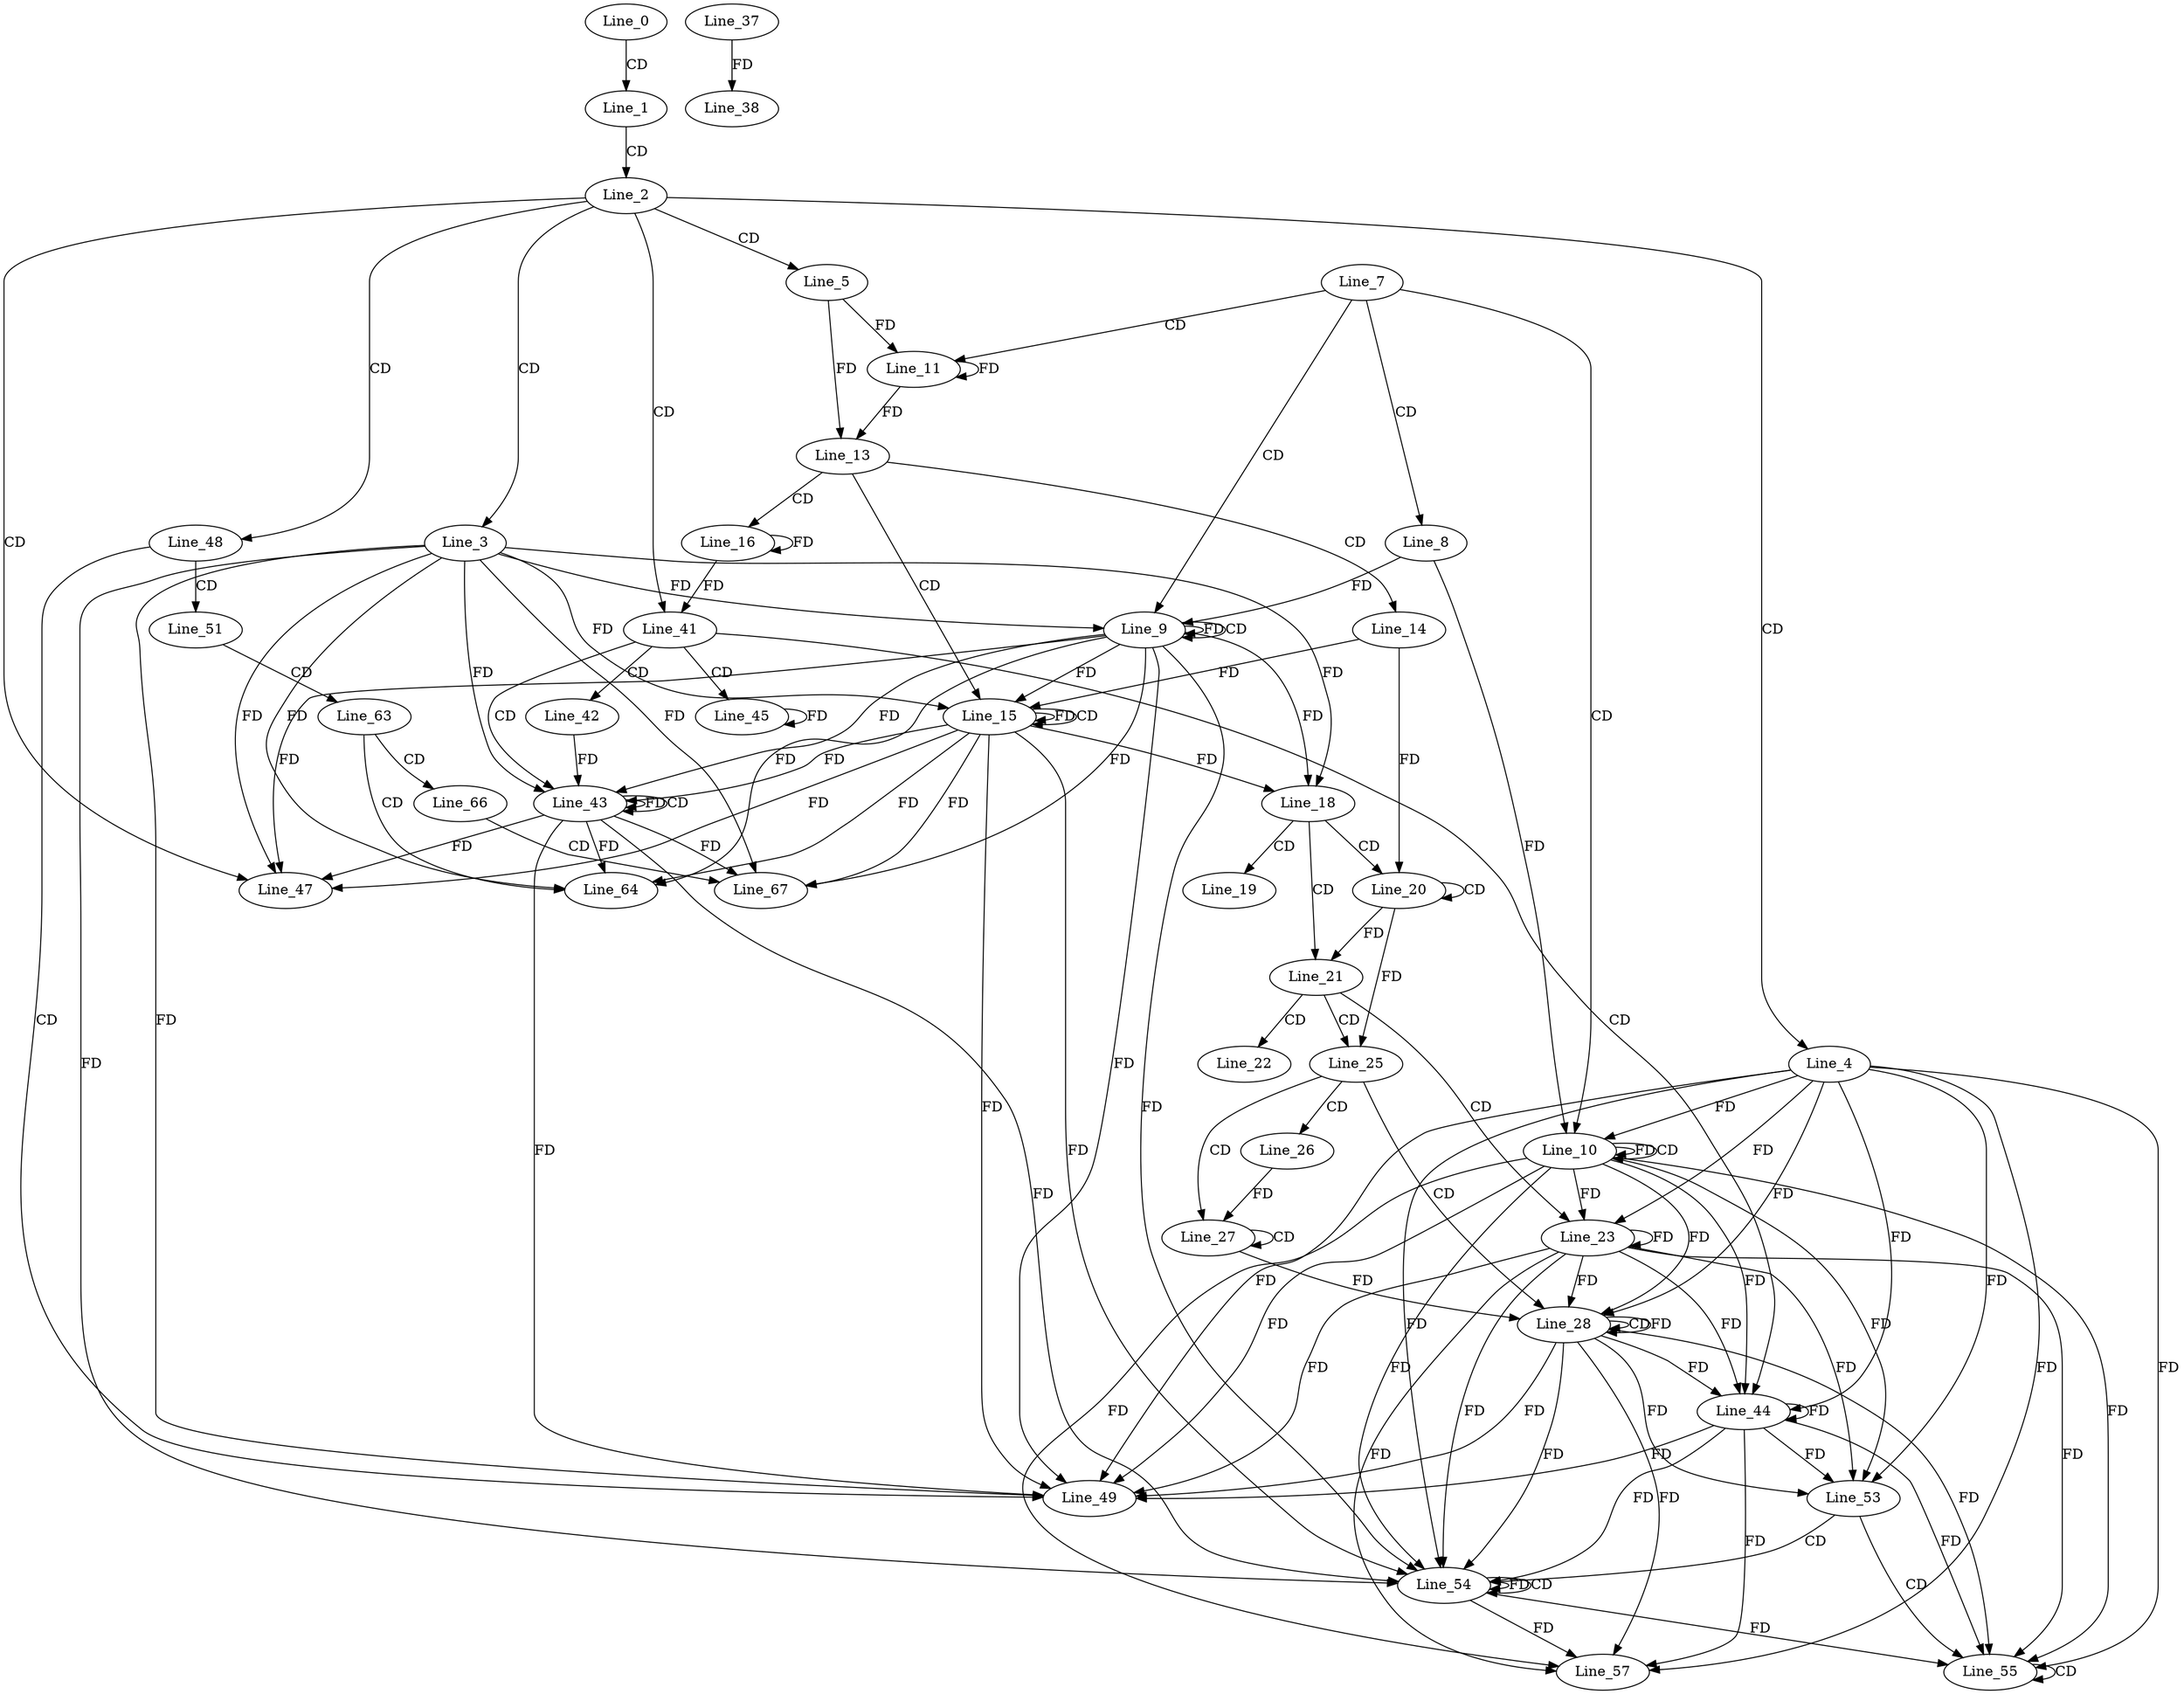 digraph G {
  Line_0;
  Line_1;
  Line_2;
  Line_3;
  Line_4;
  Line_5;
  Line_7;
  Line_8;
  Line_9;
  Line_9;
  Line_10;
  Line_10;
  Line_11;
  Line_13;
  Line_13;
  Line_14;
  Line_15;
  Line_15;
  Line_16;
  Line_18;
  Line_19;
  Line_20;
  Line_20;
  Line_21;
  Line_22;
  Line_23;
  Line_25;
  Line_26;
  Line_27;
  Line_27;
  Line_28;
  Line_28;
  Line_37;
  Line_38;
  Line_41;
  Line_41;
  Line_42;
  Line_43;
  Line_43;
  Line_44;
  Line_45;
  Line_47;
  Line_48;
  Line_49;
  Line_51;
  Line_53;
  Line_54;
  Line_54;
  Line_54;
  Line_55;
  Line_55;
  Line_55;
  Line_55;
  Line_57;
  Line_63;
  Line_64;
  Line_66;
  Line_67;
  Line_0 -> Line_1 [ label="CD" ];
  Line_1 -> Line_2 [ label="CD" ];
  Line_2 -> Line_3 [ label="CD" ];
  Line_2 -> Line_4 [ label="CD" ];
  Line_2 -> Line_5 [ label="CD" ];
  Line_7 -> Line_8 [ label="CD" ];
  Line_7 -> Line_9 [ label="CD" ];
  Line_3 -> Line_9 [ label="FD" ];
  Line_9 -> Line_9 [ label="FD" ];
  Line_9 -> Line_9 [ label="CD" ];
  Line_8 -> Line_9 [ label="FD" ];
  Line_7 -> Line_10 [ label="CD" ];
  Line_4 -> Line_10 [ label="FD" ];
  Line_10 -> Line_10 [ label="FD" ];
  Line_10 -> Line_10 [ label="CD" ];
  Line_8 -> Line_10 [ label="FD" ];
  Line_7 -> Line_11 [ label="CD" ];
  Line_5 -> Line_11 [ label="FD" ];
  Line_11 -> Line_11 [ label="FD" ];
  Line_5 -> Line_13 [ label="FD" ];
  Line_11 -> Line_13 [ label="FD" ];
  Line_13 -> Line_14 [ label="CD" ];
  Line_13 -> Line_15 [ label="CD" ];
  Line_3 -> Line_15 [ label="FD" ];
  Line_9 -> Line_15 [ label="FD" ];
  Line_15 -> Line_15 [ label="FD" ];
  Line_15 -> Line_15 [ label="CD" ];
  Line_14 -> Line_15 [ label="FD" ];
  Line_13 -> Line_16 [ label="CD" ];
  Line_16 -> Line_16 [ label="FD" ];
  Line_3 -> Line_18 [ label="FD" ];
  Line_9 -> Line_18 [ label="FD" ];
  Line_15 -> Line_18 [ label="FD" ];
  Line_18 -> Line_19 [ label="CD" ];
  Line_18 -> Line_20 [ label="CD" ];
  Line_20 -> Line_20 [ label="CD" ];
  Line_14 -> Line_20 [ label="FD" ];
  Line_18 -> Line_21 [ label="CD" ];
  Line_20 -> Line_21 [ label="FD" ];
  Line_21 -> Line_22 [ label="CD" ];
  Line_21 -> Line_23 [ label="CD" ];
  Line_4 -> Line_23 [ label="FD" ];
  Line_10 -> Line_23 [ label="FD" ];
  Line_23 -> Line_23 [ label="FD" ];
  Line_21 -> Line_25 [ label="CD" ];
  Line_20 -> Line_25 [ label="FD" ];
  Line_25 -> Line_26 [ label="CD" ];
  Line_25 -> Line_27 [ label="CD" ];
  Line_27 -> Line_27 [ label="CD" ];
  Line_26 -> Line_27 [ label="FD" ];
  Line_25 -> Line_28 [ label="CD" ];
  Line_27 -> Line_28 [ label="FD" ];
  Line_28 -> Line_28 [ label="CD" ];
  Line_4 -> Line_28 [ label="FD" ];
  Line_10 -> Line_28 [ label="FD" ];
  Line_23 -> Line_28 [ label="FD" ];
  Line_28 -> Line_28 [ label="FD" ];
  Line_37 -> Line_38 [ label="FD" ];
  Line_2 -> Line_41 [ label="CD" ];
  Line_16 -> Line_41 [ label="FD" ];
  Line_41 -> Line_42 [ label="CD" ];
  Line_41 -> Line_43 [ label="CD" ];
  Line_3 -> Line_43 [ label="FD" ];
  Line_9 -> Line_43 [ label="FD" ];
  Line_15 -> Line_43 [ label="FD" ];
  Line_43 -> Line_43 [ label="FD" ];
  Line_43 -> Line_43 [ label="CD" ];
  Line_42 -> Line_43 [ label="FD" ];
  Line_41 -> Line_44 [ label="CD" ];
  Line_4 -> Line_44 [ label="FD" ];
  Line_10 -> Line_44 [ label="FD" ];
  Line_23 -> Line_44 [ label="FD" ];
  Line_28 -> Line_44 [ label="FD" ];
  Line_44 -> Line_44 [ label="FD" ];
  Line_41 -> Line_45 [ label="CD" ];
  Line_45 -> Line_45 [ label="FD" ];
  Line_2 -> Line_47 [ label="CD" ];
  Line_3 -> Line_47 [ label="FD" ];
  Line_9 -> Line_47 [ label="FD" ];
  Line_15 -> Line_47 [ label="FD" ];
  Line_43 -> Line_47 [ label="FD" ];
  Line_2 -> Line_48 [ label="CD" ];
  Line_48 -> Line_49 [ label="CD" ];
  Line_3 -> Line_49 [ label="FD" ];
  Line_9 -> Line_49 [ label="FD" ];
  Line_15 -> Line_49 [ label="FD" ];
  Line_43 -> Line_49 [ label="FD" ];
  Line_4 -> Line_49 [ label="FD" ];
  Line_10 -> Line_49 [ label="FD" ];
  Line_23 -> Line_49 [ label="FD" ];
  Line_28 -> Line_49 [ label="FD" ];
  Line_44 -> Line_49 [ label="FD" ];
  Line_48 -> Line_51 [ label="CD" ];
  Line_4 -> Line_53 [ label="FD" ];
  Line_10 -> Line_53 [ label="FD" ];
  Line_23 -> Line_53 [ label="FD" ];
  Line_28 -> Line_53 [ label="FD" ];
  Line_44 -> Line_53 [ label="FD" ];
  Line_53 -> Line_54 [ label="CD" ];
  Line_4 -> Line_54 [ label="FD" ];
  Line_10 -> Line_54 [ label="FD" ];
  Line_23 -> Line_54 [ label="FD" ];
  Line_28 -> Line_54 [ label="FD" ];
  Line_44 -> Line_54 [ label="FD" ];
  Line_54 -> Line_54 [ label="FD" ];
  Line_54 -> Line_54 [ label="CD" ];
  Line_3 -> Line_54 [ label="FD" ];
  Line_9 -> Line_54 [ label="FD" ];
  Line_15 -> Line_54 [ label="FD" ];
  Line_43 -> Line_54 [ label="FD" ];
  Line_53 -> Line_55 [ label="CD" ];
  Line_4 -> Line_55 [ label="FD" ];
  Line_10 -> Line_55 [ label="FD" ];
  Line_23 -> Line_55 [ label="FD" ];
  Line_28 -> Line_55 [ label="FD" ];
  Line_44 -> Line_55 [ label="FD" ];
  Line_54 -> Line_55 [ label="FD" ];
  Line_55 -> Line_55 [ label="CD" ];
  Line_4 -> Line_57 [ label="FD" ];
  Line_10 -> Line_57 [ label="FD" ];
  Line_23 -> Line_57 [ label="FD" ];
  Line_28 -> Line_57 [ label="FD" ];
  Line_44 -> Line_57 [ label="FD" ];
  Line_54 -> Line_57 [ label="FD" ];
  Line_51 -> Line_63 [ label="CD" ];
  Line_63 -> Line_64 [ label="CD" ];
  Line_3 -> Line_64 [ label="FD" ];
  Line_9 -> Line_64 [ label="FD" ];
  Line_15 -> Line_64 [ label="FD" ];
  Line_43 -> Line_64 [ label="FD" ];
  Line_63 -> Line_66 [ label="CD" ];
  Line_66 -> Line_67 [ label="CD" ];
  Line_3 -> Line_67 [ label="FD" ];
  Line_9 -> Line_67 [ label="FD" ];
  Line_15 -> Line_67 [ label="FD" ];
  Line_43 -> Line_67 [ label="FD" ];
}
